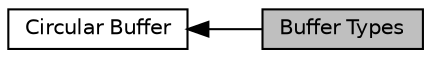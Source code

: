 digraph "Buffer Types"
{
  edge [fontname="Helvetica",fontsize="10",labelfontname="Helvetica",labelfontsize="10"];
  node [fontname="Helvetica",fontsize="10",shape=record];
  rankdir=LR;
  Node1 [label="Circular Buffer",height=0.2,width=0.4,color="black", fillcolor="white", style="filled",URL="$group___s_d___buffer.html",tooltip="Circular buffers for storing received data from peripherals. "];
  Node0 [label="Buffer Types",height=0.2,width=0.4,color="black", fillcolor="grey75", style="filled", fontcolor="black"];
  Node1->Node0 [shape=plaintext, dir="back", style="solid"];
}
